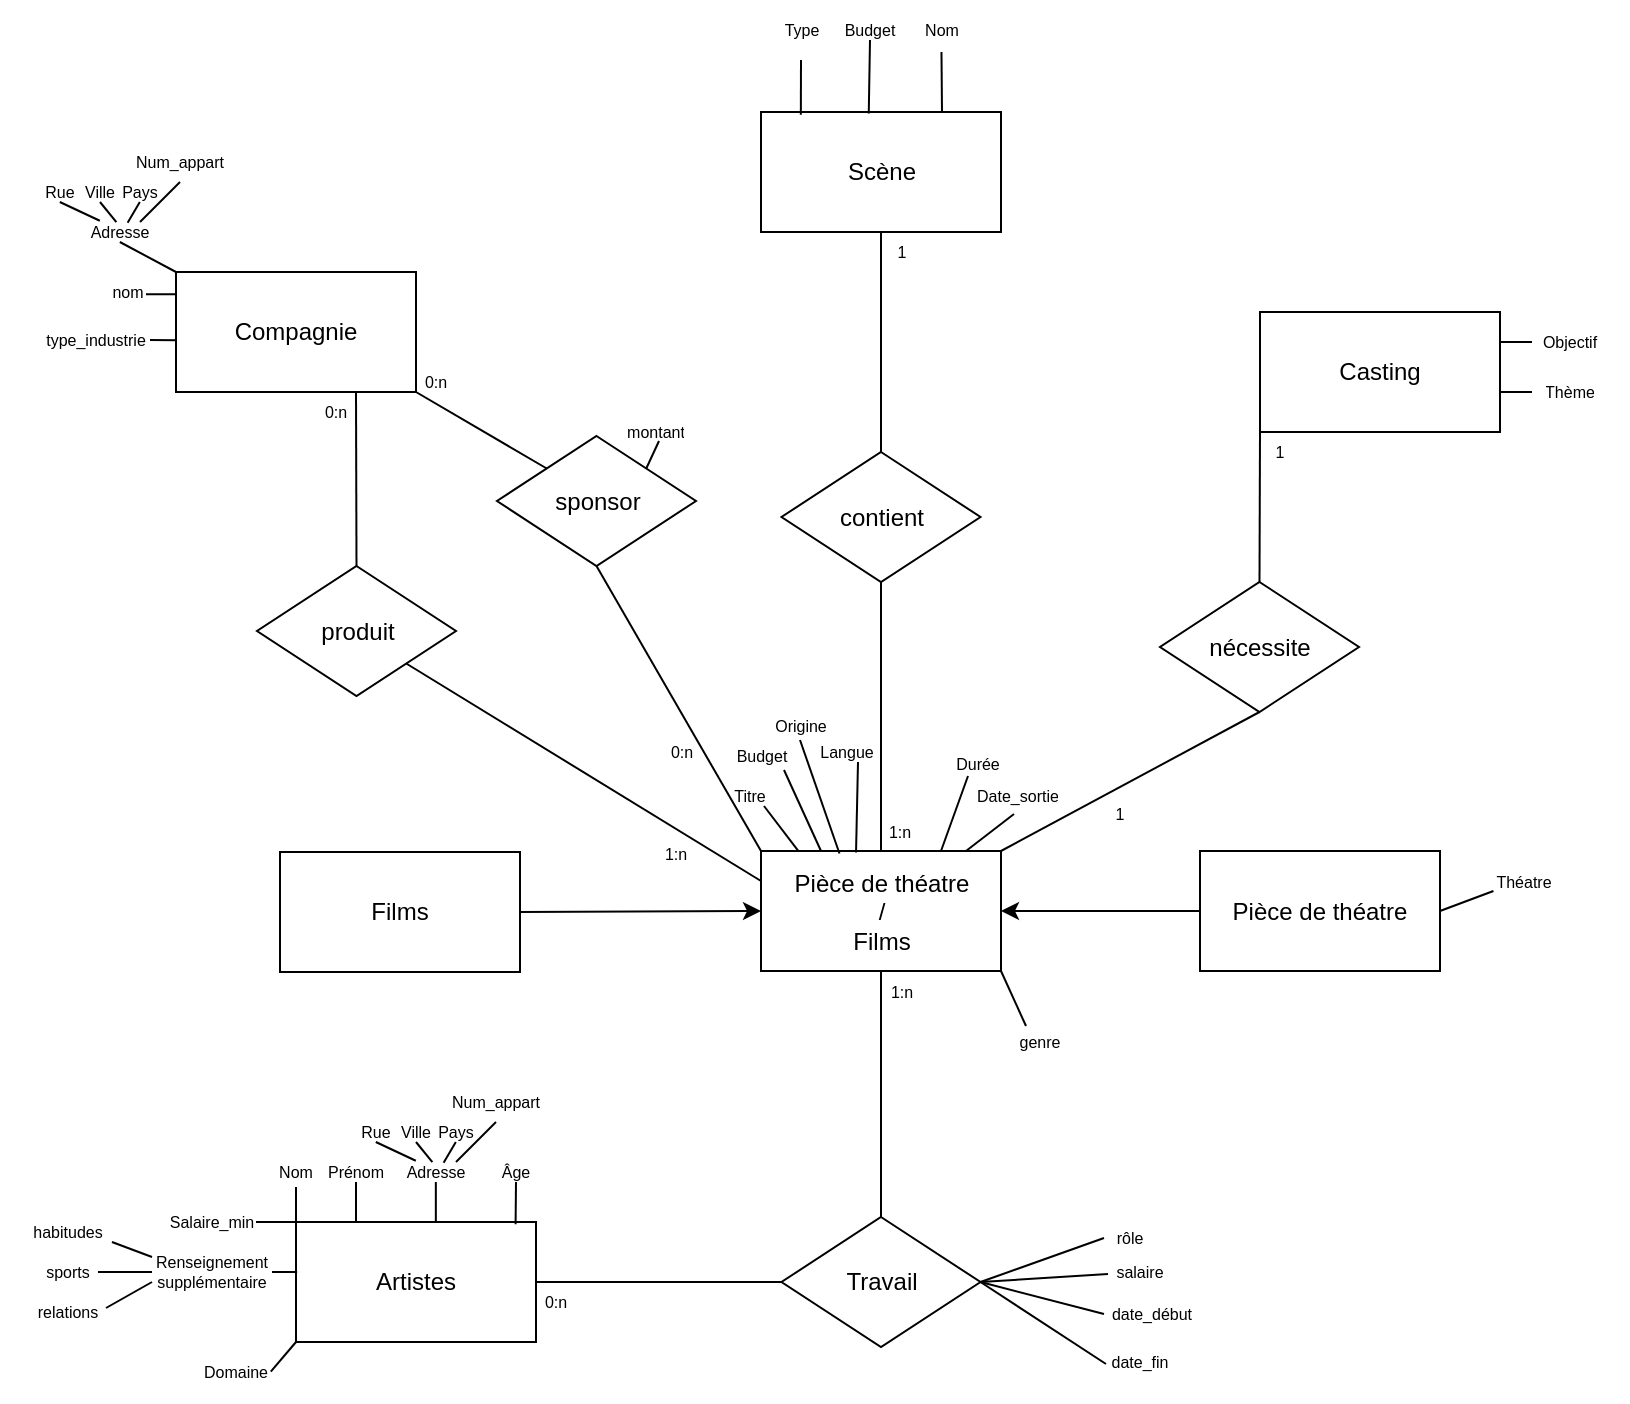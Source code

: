 <mxfile version="24.0.4" type="device">
  <diagram id="R2lEEEUBdFMjLlhIrx00" name="Page-1">
    <mxGraphModel dx="1526" dy="535" grid="1" gridSize="10" guides="1" tooltips="1" connect="1" arrows="1" fold="1" page="1" pageScale="1" pageWidth="850" pageHeight="1100" math="0" shadow="0" extFonts="Permanent Marker^https://fonts.googleapis.com/css?family=Permanent+Marker">
      <root>
        <mxCell id="0" />
        <mxCell id="1" parent="0" />
        <mxCell id="wOHzCfQpH4CLgoGP7HWh-2" value="Films" style="rounded=0;whiteSpace=wrap;html=1;" parent="1" vertex="1">
          <mxGeometry x="-320" y="470" width="120" height="60" as="geometry" />
        </mxCell>
        <mxCell id="wOHzCfQpH4CLgoGP7HWh-3" value="Scène" style="rounded=0;whiteSpace=wrap;html=1;" parent="1" vertex="1">
          <mxGeometry x="-79.5" y="100" width="120" height="60" as="geometry" />
        </mxCell>
        <mxCell id="wOHzCfQpH4CLgoGP7HWh-4" value="Compagnie" style="rounded=0;whiteSpace=wrap;html=1;" parent="1" vertex="1">
          <mxGeometry x="-372" y="180" width="120" height="60" as="geometry" />
        </mxCell>
        <mxCell id="wOHzCfQpH4CLgoGP7HWh-6" value="Pièce de théatre" style="rounded=0;whiteSpace=wrap;html=1;" parent="1" vertex="1">
          <mxGeometry x="140" y="469.5" width="120" height="60" as="geometry" />
        </mxCell>
        <mxCell id="wOHzCfQpH4CLgoGP7HWh-10" value="Artistes" style="rounded=0;whiteSpace=wrap;html=1;" parent="1" vertex="1">
          <mxGeometry x="-312" y="655" width="120" height="60" as="geometry" />
        </mxCell>
        <mxCell id="wOHzCfQpH4CLgoGP7HWh-13" value="Nom" style="text;html=1;align=center;verticalAlign=middle;whiteSpace=wrap;rounded=0;fontSize=8;" parent="1" vertex="1">
          <mxGeometry x="-342" y="615" width="60" height="30" as="geometry" />
        </mxCell>
        <mxCell id="wOHzCfQpH4CLgoGP7HWh-14" value="Prénom" style="text;html=1;align=center;verticalAlign=middle;whiteSpace=wrap;rounded=0;fontSize=8;" parent="1" vertex="1">
          <mxGeometry x="-312" y="615" width="60" height="30" as="geometry" />
        </mxCell>
        <mxCell id="wOHzCfQpH4CLgoGP7HWh-15" value="Adresse" style="text;html=1;align=center;verticalAlign=middle;whiteSpace=wrap;rounded=0;fontSize=8;" parent="1" vertex="1">
          <mxGeometry x="-272" y="615" width="60" height="30" as="geometry" />
        </mxCell>
        <mxCell id="wOHzCfQpH4CLgoGP7HWh-16" value="Rue" style="text;html=1;align=center;verticalAlign=middle;whiteSpace=wrap;rounded=0;fontSize=8;" parent="1" vertex="1">
          <mxGeometry x="-302" y="595" width="60" height="30" as="geometry" />
        </mxCell>
        <mxCell id="wOHzCfQpH4CLgoGP7HWh-18" value="Ville" style="text;html=1;align=center;verticalAlign=middle;whiteSpace=wrap;rounded=0;fontSize=8;" parent="1" vertex="1">
          <mxGeometry x="-282" y="595" width="60" height="30" as="geometry" />
        </mxCell>
        <mxCell id="wOHzCfQpH4CLgoGP7HWh-19" value="Pays" style="text;html=1;align=center;verticalAlign=middle;whiteSpace=wrap;rounded=0;fontSize=8;" parent="1" vertex="1">
          <mxGeometry x="-262" y="595" width="60" height="30" as="geometry" />
        </mxCell>
        <mxCell id="wOHzCfQpH4CLgoGP7HWh-20" value="" style="endArrow=none;html=1;rounded=0;entryX=0;entryY=0.75;entryDx=0;entryDy=0;exitX=0;exitY=0;exitDx=0;exitDy=0;" parent="1" source="wOHzCfQpH4CLgoGP7HWh-10" target="wOHzCfQpH4CLgoGP7HWh-14" edge="1">
          <mxGeometry width="50" height="50" relative="1" as="geometry">
            <mxPoint x="-232" y="725" as="sourcePoint" />
            <mxPoint x="-182" y="675" as="targetPoint" />
          </mxGeometry>
        </mxCell>
        <mxCell id="wOHzCfQpH4CLgoGP7HWh-21" value="" style="endArrow=none;html=1;rounded=0;exitX=0.25;exitY=0;exitDx=0;exitDy=0;entryX=0.5;entryY=0.667;entryDx=0;entryDy=0;entryPerimeter=0;" parent="1" source="wOHzCfQpH4CLgoGP7HWh-10" target="wOHzCfQpH4CLgoGP7HWh-14" edge="1">
          <mxGeometry width="50" height="50" relative="1" as="geometry">
            <mxPoint x="-232" y="725" as="sourcePoint" />
            <mxPoint x="-182" y="675" as="targetPoint" />
          </mxGeometry>
        </mxCell>
        <mxCell id="wOHzCfQpH4CLgoGP7HWh-22" value="" style="endArrow=none;html=1;rounded=0;exitX=0.25;exitY=0;exitDx=0;exitDy=0;entryX=0.5;entryY=0.667;entryDx=0;entryDy=0;entryPerimeter=0;" parent="1" edge="1">
          <mxGeometry width="50" height="50" relative="1" as="geometry">
            <mxPoint x="-242.08" y="655" as="sourcePoint" />
            <mxPoint x="-242.08" y="635" as="targetPoint" />
          </mxGeometry>
        </mxCell>
        <mxCell id="wOHzCfQpH4CLgoGP7HWh-23" value="" style="endArrow=none;html=1;rounded=0;exitX=0.165;exitY=0.979;exitDx=0;exitDy=0;entryX=0.5;entryY=0.667;entryDx=0;entryDy=0;entryPerimeter=0;exitPerimeter=0;" parent="1" source="wOHzCfQpH4CLgoGP7HWh-19" edge="1">
          <mxGeometry width="50" height="50" relative="1" as="geometry">
            <mxPoint x="-262.02" y="624.99" as="sourcePoint" />
            <mxPoint x="-272.09" y="615" as="targetPoint" />
          </mxGeometry>
        </mxCell>
        <mxCell id="wOHzCfQpH4CLgoGP7HWh-24" value="" style="endArrow=none;html=1;rounded=0;exitX=0.303;exitY=1.004;exitDx=0;exitDy=0;exitPerimeter=0;" parent="1" edge="1" source="wOHzCfQpH4CLgoGP7HWh-19">
          <mxGeometry width="50" height="50" relative="1" as="geometry">
            <mxPoint x="-252" y="625" as="sourcePoint" />
            <mxPoint x="-252" y="615" as="targetPoint" />
          </mxGeometry>
        </mxCell>
        <mxCell id="wOHzCfQpH4CLgoGP7HWh-25" value="" style="endArrow=none;html=1;rounded=0;exitX=0.397;exitY=1.011;exitDx=0;exitDy=0;entryX=0.5;entryY=0.667;entryDx=0;entryDy=0;entryPerimeter=0;exitPerimeter=0;" parent="1" source="wOHzCfQpH4CLgoGP7HWh-19" edge="1">
          <mxGeometry width="50" height="50" relative="1" as="geometry">
            <mxPoint x="-222" y="625" as="sourcePoint" />
            <mxPoint x="-232.09" y="615" as="targetPoint" />
          </mxGeometry>
        </mxCell>
        <mxCell id="wOHzCfQpH4CLgoGP7HWh-26" value="Salaire_min" style="text;html=1;align=center;verticalAlign=middle;whiteSpace=wrap;rounded=0;fontSize=8;" parent="1" vertex="1">
          <mxGeometry x="-384" y="640" width="60" height="30" as="geometry" />
        </mxCell>
        <mxCell id="wOHzCfQpH4CLgoGP7HWh-27" value="" style="endArrow=none;html=1;rounded=0;entryX=0;entryY=0;entryDx=0;entryDy=0;exitX=0;exitY=0.167;exitDx=0;exitDy=0;exitPerimeter=0;" parent="1" source="wOHzCfQpH4CLgoGP7HWh-10" target="wOHzCfQpH4CLgoGP7HWh-10" edge="1">
          <mxGeometry width="50" height="50" relative="1" as="geometry">
            <mxPoint x="-342" y="705" as="sourcePoint" />
            <mxPoint x="-292" y="655" as="targetPoint" />
          </mxGeometry>
        </mxCell>
        <mxCell id="wOHzCfQpH4CLgoGP7HWh-29" value="" style="endArrow=none;html=1;rounded=0;entryX=0;entryY=0;entryDx=0;entryDy=0;" parent="1" target="wOHzCfQpH4CLgoGP7HWh-10" edge="1">
          <mxGeometry width="50" height="50" relative="1" as="geometry">
            <mxPoint x="-332" y="655" as="sourcePoint" />
            <mxPoint x="-292" y="655" as="targetPoint" />
          </mxGeometry>
        </mxCell>
        <mxCell id="wOHzCfQpH4CLgoGP7HWh-30" value="Renseignement supplémentaire" style="text;html=1;align=center;verticalAlign=middle;whiteSpace=wrap;rounded=0;fontSize=8;" parent="1" vertex="1">
          <mxGeometry x="-384" y="665" width="60" height="30" as="geometry" />
        </mxCell>
        <mxCell id="wOHzCfQpH4CLgoGP7HWh-31" value="" style="endArrow=none;html=1;rounded=0;entryX=0.005;entryY=0.417;entryDx=0;entryDy=0;entryPerimeter=0;exitX=1;exitY=0.5;exitDx=0;exitDy=0;" parent="1" source="wOHzCfQpH4CLgoGP7HWh-30" target="wOHzCfQpH4CLgoGP7HWh-10" edge="1">
          <mxGeometry width="50" height="50" relative="1" as="geometry">
            <mxPoint x="-342" y="705" as="sourcePoint" />
            <mxPoint x="-292" y="655" as="targetPoint" />
          </mxGeometry>
        </mxCell>
        <mxCell id="wOHzCfQpH4CLgoGP7HWh-33" value="" style="endArrow=none;html=1;rounded=0;entryX=0.915;entryY=0.018;entryDx=0;entryDy=0;entryPerimeter=0;" parent="1" target="wOHzCfQpH4CLgoGP7HWh-10" edge="1">
          <mxGeometry width="50" height="50" relative="1" as="geometry">
            <mxPoint x="-202" y="635" as="sourcePoint" />
            <mxPoint x="-292" y="585" as="targetPoint" />
          </mxGeometry>
        </mxCell>
        <mxCell id="wOHzCfQpH4CLgoGP7HWh-35" value="Âge" style="text;html=1;align=center;verticalAlign=middle;whiteSpace=wrap;rounded=0;fontSize=8;" parent="1" vertex="1">
          <mxGeometry x="-232" y="615" width="60" height="30" as="geometry" />
        </mxCell>
        <mxCell id="6xAQgyJOtl-inS0yBKs7-2" value="Num_appart" style="text;html=1;align=center;verticalAlign=middle;whiteSpace=wrap;rounded=0;fontSize=8;" vertex="1" parent="1">
          <mxGeometry x="-242" y="580" width="60" height="30" as="geometry" />
        </mxCell>
        <mxCell id="6xAQgyJOtl-inS0yBKs7-3" value="" style="endArrow=none;html=1;rounded=0;entryX=0.5;entryY=0.833;entryDx=0;entryDy=0;entryPerimeter=0;exitX=0.5;exitY=1;exitDx=0;exitDy=0;" edge="1" parent="1" source="wOHzCfQpH4CLgoGP7HWh-19" target="6xAQgyJOtl-inS0yBKs7-2">
          <mxGeometry width="50" height="50" relative="1" as="geometry">
            <mxPoint x="-254" y="615" as="sourcePoint" />
            <mxPoint x="-204" y="565" as="targetPoint" />
          </mxGeometry>
        </mxCell>
        <mxCell id="6xAQgyJOtl-inS0yBKs7-4" value="&lt;span data-slate-fragment=&quot;JTVCJTdCJTIydHlwZSUyMiUzQSUyMnBhcmFncmFwaCUyMiUyQyUyMmNoaWxkcmVuJTIyJTNBJTVCJTdCJTIydGV4dCUyMiUzQSUyMmhhYml0dWRlcyUyMiUyQyUyMmZvbnRTaXplJTIyJTNBJTIydGV4dC14bCUyMiU3RCU1RCUyQyUyMmFsaWduJTIyJTNBJTIyanVzdGlmeSUyMiU3RCU1RA==&quot; style=&quot;white-space: pre;&quot;&gt;habitudes&lt;/span&gt;" style="text;html=1;align=center;verticalAlign=middle;whiteSpace=wrap;rounded=0;fontSize=8;" vertex="1" parent="1">
          <mxGeometry x="-456" y="645" width="60" height="30" as="geometry" />
        </mxCell>
        <mxCell id="6xAQgyJOtl-inS0yBKs7-5" value="&lt;span data-slate-fragment=&quot;JTVCJTdCJTIydHlwZSUyMiUzQSUyMnBhcmFncmFwaCUyMiUyQyUyMmNoaWxkcmVuJTIyJTNBJTVCJTdCJTIydGV4dCUyMiUzQSUyMnNwb3J0cyUyMiUyQyUyMmZvbnRTaXplJTIyJTNBJTIydGV4dC14bCUyMiU3RCU1RCUyQyUyMmFsaWduJTIyJTNBJTIyanVzdGlmeSUyMiU3RCU1RA==&quot; style=&quot;white-space: pre;&quot;&gt;sports&lt;/span&gt;" style="text;html=1;align=center;verticalAlign=middle;whiteSpace=wrap;rounded=0;fontSize=8;" vertex="1" parent="1">
          <mxGeometry x="-456" y="665" width="60" height="30" as="geometry" />
        </mxCell>
        <mxCell id="6xAQgyJOtl-inS0yBKs7-6" value="&lt;span data-slate-fragment=&quot;JTVCJTdCJTIydHlwZSUyMiUzQSUyMnBhcmFncmFwaCUyMiUyQyUyMmNoaWxkcmVuJTIyJTNBJTVCJTdCJTIydGV4dCUyMiUzQSUyMnJlbGF0aW9ucyUyMiUyQyUyMmZvbnRTaXplJTIyJTNBJTIydGV4dC14bCUyMiU3RCU1RCUyQyUyMmFsaWduJTIyJTNBJTIyanVzdGlmeSUyMiU3RCU1RA==&quot; style=&quot;white-space: pre;&quot;&gt;relations&lt;/span&gt;" style="text;html=1;align=center;verticalAlign=middle;whiteSpace=wrap;rounded=0;fontSize=8;" vertex="1" parent="1">
          <mxGeometry x="-456" y="685" width="60" height="30" as="geometry" />
        </mxCell>
        <mxCell id="6xAQgyJOtl-inS0yBKs7-7" value="" style="endArrow=none;html=1;rounded=0;exitX=0;exitY=0.25;exitDx=0;exitDy=0;entryX=0.833;entryY=0.667;entryDx=0;entryDy=0;entryPerimeter=0;" edge="1" parent="1" source="wOHzCfQpH4CLgoGP7HWh-30">
          <mxGeometry width="50" height="50" relative="1" as="geometry">
            <mxPoint x="-384" y="665" as="sourcePoint" />
            <mxPoint x="-404.02" y="665.01" as="targetPoint" />
          </mxGeometry>
        </mxCell>
        <mxCell id="6xAQgyJOtl-inS0yBKs7-8" value="" style="endArrow=none;html=1;rounded=0;exitX=0;exitY=0.5;exitDx=0;exitDy=0;" edge="1" parent="1" source="wOHzCfQpH4CLgoGP7HWh-30">
          <mxGeometry width="50" height="50" relative="1" as="geometry">
            <mxPoint x="-384" y="682.99" as="sourcePoint" />
            <mxPoint x="-411" y="680" as="targetPoint" />
          </mxGeometry>
        </mxCell>
        <mxCell id="6xAQgyJOtl-inS0yBKs7-9" value="" style="endArrow=none;html=1;rounded=0;exitX=0;exitY=0.5;exitDx=0;exitDy=0;" edge="1" parent="1">
          <mxGeometry width="50" height="50" relative="1" as="geometry">
            <mxPoint x="-384" y="685" as="sourcePoint" />
            <mxPoint x="-407" y="698" as="targetPoint" />
          </mxGeometry>
        </mxCell>
        <mxCell id="6xAQgyJOtl-inS0yBKs7-34" value="" style="endArrow=none;html=1;rounded=0;exitX=0.166;exitY=0.022;exitDx=0;exitDy=0;entryX=0.5;entryY=1;entryDx=0;entryDy=0;exitPerimeter=0;" edge="1" parent="1" source="wOHzCfQpH4CLgoGP7HWh-3" target="6xAQgyJOtl-inS0yBKs7-36">
          <mxGeometry width="50" height="50" relative="1" as="geometry">
            <mxPoint x="-59" y="100" as="sourcePoint" />
            <mxPoint x="-19" y="60" as="targetPoint" />
          </mxGeometry>
        </mxCell>
        <mxCell id="6xAQgyJOtl-inS0yBKs7-36" value="Type" style="text;html=1;align=center;verticalAlign=middle;whiteSpace=wrap;rounded=0;fontSize=8;" vertex="1" parent="1">
          <mxGeometry x="-89.5" y="44" width="60" height="30" as="geometry" />
        </mxCell>
        <mxCell id="6xAQgyJOtl-inS0yBKs7-37" value="Budget" style="text;html=1;align=center;verticalAlign=middle;whiteSpace=wrap;rounded=0;fontSize=8;" vertex="1" parent="1">
          <mxGeometry x="-55" y="44" width="60" height="30" as="geometry" />
        </mxCell>
        <mxCell id="6xAQgyJOtl-inS0yBKs7-38" value="" style="endArrow=none;html=1;rounded=0;" edge="1" parent="1">
          <mxGeometry width="50" height="50" relative="1" as="geometry">
            <mxPoint x="11" y="100" as="sourcePoint" />
            <mxPoint x="10.74" y="70" as="targetPoint" />
          </mxGeometry>
        </mxCell>
        <mxCell id="6xAQgyJOtl-inS0yBKs7-39" value="" style="endArrow=none;html=1;rounded=0;exitX=0.449;exitY=0.013;exitDx=0;exitDy=0;exitPerimeter=0;" edge="1" parent="1" source="wOHzCfQpH4CLgoGP7HWh-3">
          <mxGeometry width="50" height="50" relative="1" as="geometry">
            <mxPoint x="-25" y="104" as="sourcePoint" />
            <mxPoint x="-25" y="64" as="targetPoint" />
          </mxGeometry>
        </mxCell>
        <mxCell id="6xAQgyJOtl-inS0yBKs7-41" value="Nom" style="text;html=1;align=center;verticalAlign=middle;whiteSpace=wrap;rounded=0;fontSize=8;" vertex="1" parent="1">
          <mxGeometry x="-19" y="44" width="60" height="30" as="geometry" />
        </mxCell>
        <mxCell id="6xAQgyJOtl-inS0yBKs7-60" value="Théatre" style="text;strokeColor=none;fillColor=none;align=center;verticalAlign=middle;spacingLeft=4;spacingRight=4;overflow=hidden;points=[[0,0.5],[1,0.5]];portConstraint=eastwest;rotatable=0;whiteSpace=wrap;html=1;fontSize=8;" vertex="1" parent="1">
          <mxGeometry x="256.75" y="469.5" width="90" height="30" as="geometry" />
        </mxCell>
        <mxCell id="6xAQgyJOtl-inS0yBKs7-68" value="" style="endArrow=none;html=1;rounded=0;exitX=1;exitY=0.5;exitDx=0;exitDy=0;entryX=0.333;entryY=0.667;entryDx=0;entryDy=0;entryPerimeter=0;" edge="1" parent="1" source="wOHzCfQpH4CLgoGP7HWh-6" target="6xAQgyJOtl-inS0yBKs7-60">
          <mxGeometry width="50" height="50" relative="1" as="geometry">
            <mxPoint x="256.25" y="574.33" as="sourcePoint" />
            <mxPoint x="266.25" y="554.67" as="targetPoint" />
          </mxGeometry>
        </mxCell>
        <mxCell id="6xAQgyJOtl-inS0yBKs7-69" value="Casting" style="rounded=0;whiteSpace=wrap;html=1;" vertex="1" parent="1">
          <mxGeometry x="170" y="200" width="120" height="60" as="geometry" />
        </mxCell>
        <mxCell id="6xAQgyJOtl-inS0yBKs7-70" value="Objectif" style="text;strokeColor=none;fillColor=none;align=center;verticalAlign=middle;spacingLeft=4;spacingRight=4;overflow=hidden;points=[[0,0.5],[1,0.5]];portConstraint=eastwest;rotatable=0;whiteSpace=wrap;html=1;fontSize=8;" vertex="1" parent="1">
          <mxGeometry x="296" y="200" width="58" height="30" as="geometry" />
        </mxCell>
        <mxCell id="6xAQgyJOtl-inS0yBKs7-71" value="Thème" style="text;strokeColor=none;fillColor=none;align=center;verticalAlign=middle;spacingLeft=4;spacingRight=4;overflow=hidden;points=[[0,0.5],[1,0.5]];portConstraint=eastwest;rotatable=0;whiteSpace=wrap;html=1;fontSize=8;" vertex="1" parent="1">
          <mxGeometry x="296" y="225" width="58" height="30" as="geometry" />
        </mxCell>
        <mxCell id="6xAQgyJOtl-inS0yBKs7-72" value="" style="endArrow=none;html=1;rounded=0;exitX=1;exitY=0.25;exitDx=0;exitDy=0;" edge="1" parent="1" source="6xAQgyJOtl-inS0yBKs7-69">
          <mxGeometry width="50" height="50" relative="1" as="geometry">
            <mxPoint x="276" y="310" as="sourcePoint" />
            <mxPoint x="306" y="215" as="targetPoint" />
          </mxGeometry>
        </mxCell>
        <mxCell id="6xAQgyJOtl-inS0yBKs7-74" value="" style="endArrow=none;html=1;rounded=0;exitX=1;exitY=0.25;exitDx=0;exitDy=0;" edge="1" parent="1">
          <mxGeometry width="50" height="50" relative="1" as="geometry">
            <mxPoint x="290" y="240" as="sourcePoint" />
            <mxPoint x="306" y="240" as="targetPoint" />
          </mxGeometry>
        </mxCell>
        <mxCell id="6xAQgyJOtl-inS0yBKs7-75" value="nom" style="text;strokeColor=none;fillColor=none;align=center;verticalAlign=middle;spacingLeft=4;spacingRight=4;overflow=hidden;points=[[0,0.5],[1,0.5]];portConstraint=eastwest;rotatable=0;whiteSpace=wrap;html=1;fontSize=8;" vertex="1" parent="1">
          <mxGeometry x="-425" y="175" width="58" height="30" as="geometry" />
        </mxCell>
        <mxCell id="6xAQgyJOtl-inS0yBKs7-76" value="type_industrie" style="text;strokeColor=none;fillColor=none;align=center;verticalAlign=middle;spacingLeft=4;spacingRight=4;overflow=hidden;points=[[0,0.5],[1,0.5]];portConstraint=eastwest;rotatable=0;whiteSpace=wrap;html=1;fontSize=8;" vertex="1" parent="1">
          <mxGeometry x="-442" y="199" width="60" height="30" as="geometry" />
        </mxCell>
        <mxCell id="6xAQgyJOtl-inS0yBKs7-79" value="Ville" style="text;html=1;align=center;verticalAlign=middle;whiteSpace=wrap;rounded=0;fontSize=8;" vertex="1" parent="1">
          <mxGeometry x="-440" y="125" width="60" height="30" as="geometry" />
        </mxCell>
        <mxCell id="6xAQgyJOtl-inS0yBKs7-80" value="Num_appart" style="text;html=1;align=center;verticalAlign=middle;whiteSpace=wrap;rounded=0;fontSize=8;" vertex="1" parent="1">
          <mxGeometry x="-400" y="110" width="60" height="30" as="geometry" />
        </mxCell>
        <mxCell id="6xAQgyJOtl-inS0yBKs7-81" value="Rue" style="text;html=1;align=center;verticalAlign=middle;whiteSpace=wrap;rounded=0;fontSize=8;" vertex="1" parent="1">
          <mxGeometry x="-460" y="125" width="60" height="30" as="geometry" />
        </mxCell>
        <mxCell id="6xAQgyJOtl-inS0yBKs7-82" value="Pays" style="text;html=1;align=center;verticalAlign=middle;whiteSpace=wrap;rounded=0;fontSize=8;" vertex="1" parent="1">
          <mxGeometry x="-420" y="125" width="60" height="30" as="geometry" />
        </mxCell>
        <mxCell id="6xAQgyJOtl-inS0yBKs7-83" value="" style="endArrow=none;html=1;rounded=0;entryX=0.5;entryY=0.833;entryDx=0;entryDy=0;entryPerimeter=0;exitX=0.5;exitY=1;exitDx=0;exitDy=0;" edge="1" source="6xAQgyJOtl-inS0yBKs7-82" target="6xAQgyJOtl-inS0yBKs7-80" parent="1">
          <mxGeometry width="50" height="50" relative="1" as="geometry">
            <mxPoint x="-412" y="145" as="sourcePoint" />
            <mxPoint x="-362" y="95" as="targetPoint" />
          </mxGeometry>
        </mxCell>
        <mxCell id="6xAQgyJOtl-inS0yBKs7-84" value="" style="endArrow=none;html=1;rounded=0;exitX=0.397;exitY=1.011;exitDx=0;exitDy=0;entryX=0.5;entryY=0.667;entryDx=0;entryDy=0;entryPerimeter=0;exitPerimeter=0;" edge="1" source="6xAQgyJOtl-inS0yBKs7-82" parent="1">
          <mxGeometry width="50" height="50" relative="1" as="geometry">
            <mxPoint x="-380" y="155" as="sourcePoint" />
            <mxPoint x="-390.09" y="145" as="targetPoint" />
          </mxGeometry>
        </mxCell>
        <mxCell id="6xAQgyJOtl-inS0yBKs7-85" value="" style="endArrow=none;html=1;rounded=0;exitX=0.303;exitY=1.004;exitDx=0;exitDy=0;exitPerimeter=0;" edge="1" source="6xAQgyJOtl-inS0yBKs7-82" parent="1">
          <mxGeometry width="50" height="50" relative="1" as="geometry">
            <mxPoint x="-410" y="155" as="sourcePoint" />
            <mxPoint x="-410" y="145" as="targetPoint" />
          </mxGeometry>
        </mxCell>
        <mxCell id="6xAQgyJOtl-inS0yBKs7-86" value="" style="endArrow=none;html=1;rounded=0;exitX=0.165;exitY=0.979;exitDx=0;exitDy=0;entryX=0.5;entryY=0.667;entryDx=0;entryDy=0;entryPerimeter=0;exitPerimeter=0;" edge="1" source="6xAQgyJOtl-inS0yBKs7-82" parent="1">
          <mxGeometry width="50" height="50" relative="1" as="geometry">
            <mxPoint x="-420.02" y="154.99" as="sourcePoint" />
            <mxPoint x="-430.09" y="145" as="targetPoint" />
          </mxGeometry>
        </mxCell>
        <mxCell id="6xAQgyJOtl-inS0yBKs7-87" value="" style="endArrow=none;html=1;rounded=0;exitX=0;exitY=0;exitDx=0;exitDy=0;entryX=0.5;entryY=0.667;entryDx=0;entryDy=0;entryPerimeter=0;" edge="1" parent="1" source="wOHzCfQpH4CLgoGP7HWh-4">
          <mxGeometry width="50" height="50" relative="1" as="geometry">
            <mxPoint x="-400.08" y="185" as="sourcePoint" />
            <mxPoint x="-400.08" y="165" as="targetPoint" />
          </mxGeometry>
        </mxCell>
        <mxCell id="6xAQgyJOtl-inS0yBKs7-88" value="Adresse" style="text;html=1;align=center;verticalAlign=middle;whiteSpace=wrap;rounded=0;fontSize=8;" vertex="1" parent="1">
          <mxGeometry x="-430" y="145" width="60" height="30" as="geometry" />
        </mxCell>
        <mxCell id="6xAQgyJOtl-inS0yBKs7-89" value="" style="endArrow=none;html=1;rounded=0;entryX=0.004;entryY=0.186;entryDx=0;entryDy=0;entryPerimeter=0;exitX=0.655;exitY=0.539;exitDx=0;exitDy=0;exitPerimeter=0;" edge="1" parent="1" source="6xAQgyJOtl-inS0yBKs7-75" target="wOHzCfQpH4CLgoGP7HWh-4">
          <mxGeometry width="50" height="50" relative="1" as="geometry">
            <mxPoint x="-404" y="225" as="sourcePoint" />
            <mxPoint x="-354" y="175" as="targetPoint" />
          </mxGeometry>
        </mxCell>
        <mxCell id="6xAQgyJOtl-inS0yBKs7-90" value="" style="endArrow=none;html=1;rounded=0;entryX=0.004;entryY=0.569;entryDx=0;entryDy=0;entryPerimeter=0;" edge="1" parent="1" target="wOHzCfQpH4CLgoGP7HWh-4">
          <mxGeometry width="50" height="50" relative="1" as="geometry">
            <mxPoint x="-385" y="214" as="sourcePoint" />
            <mxPoint x="-374" y="214" as="targetPoint" />
          </mxGeometry>
        </mxCell>
        <mxCell id="6xAQgyJOtl-inS0yBKs7-98" value="montant" style="text;strokeColor=none;fillColor=none;align=center;verticalAlign=middle;spacingLeft=4;spacingRight=4;overflow=hidden;points=[[0,0.5],[1,0.5]];portConstraint=eastwest;rotatable=0;whiteSpace=wrap;html=1;fontSize=8;" vertex="1" parent="1">
          <mxGeometry x="-162" y="244.5" width="60" height="30" as="geometry" />
        </mxCell>
        <mxCell id="6xAQgyJOtl-inS0yBKs7-116" value="Pièce de théatre&lt;div&gt;/&lt;/div&gt;&lt;div&gt;Films&lt;/div&gt;" style="rounded=0;whiteSpace=wrap;html=1;" vertex="1" parent="1">
          <mxGeometry x="-79.5" y="469.5" width="120" height="60" as="geometry" />
        </mxCell>
        <mxCell id="6xAQgyJOtl-inS0yBKs7-117" value="Titre" style="text;strokeColor=none;fillColor=none;align=center;verticalAlign=middle;spacingLeft=4;spacingRight=4;overflow=hidden;points=[[0,0.5],[1,0.5]];portConstraint=eastwest;rotatable=0;whiteSpace=wrap;html=1;fontSize=8;" vertex="1" parent="1">
          <mxGeometry x="-99" y="427" width="27.5" height="30" as="geometry" />
        </mxCell>
        <mxCell id="6xAQgyJOtl-inS0yBKs7-118" value="Budget" style="text;strokeColor=none;fillColor=none;align=center;verticalAlign=middle;spacingLeft=4;spacingRight=4;overflow=hidden;points=[[0,0.5],[1,0.5]];portConstraint=eastwest;rotatable=0;whiteSpace=wrap;html=1;fontSize=8;" vertex="1" parent="1">
          <mxGeometry x="-102" y="407" width="45.5" height="30" as="geometry" />
        </mxCell>
        <mxCell id="6xAQgyJOtl-inS0yBKs7-119" value="Origine" style="text;strokeColor=none;fillColor=none;align=center;verticalAlign=middle;spacingLeft=4;spacingRight=4;overflow=hidden;points=[[0,0.5],[1,0.5]];portConstraint=eastwest;rotatable=0;whiteSpace=wrap;html=1;fontSize=8;" vertex="1" parent="1">
          <mxGeometry x="-80" y="392" width="40.5" height="30" as="geometry" />
        </mxCell>
        <mxCell id="6xAQgyJOtl-inS0yBKs7-120" value="Langue" style="text;strokeColor=none;fillColor=none;align=center;verticalAlign=middle;spacingLeft=4;spacingRight=4;overflow=hidden;points=[[0,0.5],[1,0.5]];portConstraint=eastwest;rotatable=0;whiteSpace=wrap;html=1;fontSize=8;" vertex="1" parent="1">
          <mxGeometry x="-59" y="405" width="44.5" height="30" as="geometry" />
        </mxCell>
        <mxCell id="6xAQgyJOtl-inS0yBKs7-121" value="Durée" style="text;strokeColor=none;fillColor=none;align=center;verticalAlign=middle;spacingLeft=4;spacingRight=4;overflow=hidden;points=[[0,0.5],[1,0.5]];portConstraint=eastwest;rotatable=0;whiteSpace=wrap;html=1;fontSize=8;" vertex="1" parent="1">
          <mxGeometry x="10" y="411" width="37.5" height="30" as="geometry" />
        </mxCell>
        <mxCell id="6xAQgyJOtl-inS0yBKs7-127" value="Date_sortie" style="text;strokeColor=none;fillColor=none;align=center;verticalAlign=middle;spacingLeft=4;spacingRight=4;overflow=hidden;points=[[0,0.5],[1,0.5]];portConstraint=eastwest;rotatable=0;whiteSpace=wrap;html=1;fontSize=8;" vertex="1" parent="1">
          <mxGeometry x="20" y="427" width="58" height="30" as="geometry" />
        </mxCell>
        <mxCell id="6xAQgyJOtl-inS0yBKs7-129" value="" style="endArrow=none;html=1;rounded=0;exitX=0.75;exitY=0;exitDx=0;exitDy=0;" edge="1" parent="1" source="6xAQgyJOtl-inS0yBKs7-116">
          <mxGeometry width="50" height="50" relative="1" as="geometry">
            <mxPoint y="469.5" as="sourcePoint" />
            <mxPoint x="24" y="432" as="targetPoint" />
          </mxGeometry>
        </mxCell>
        <mxCell id="6xAQgyJOtl-inS0yBKs7-130" value="" style="endArrow=none;html=1;rounded=0;exitX=0.5;exitY=0;exitDx=0;exitDy=0;" edge="1" parent="1">
          <mxGeometry width="50" height="50" relative="1" as="geometry">
            <mxPoint x="23" y="469.5" as="sourcePoint" />
            <mxPoint x="47" y="451" as="targetPoint" />
          </mxGeometry>
        </mxCell>
        <mxCell id="6xAQgyJOtl-inS0yBKs7-131" value="" style="endArrow=none;html=1;rounded=0;exitX=0.396;exitY=0.012;exitDx=0;exitDy=0;exitPerimeter=0;" edge="1" parent="1" source="6xAQgyJOtl-inS0yBKs7-116">
          <mxGeometry width="50" height="50" relative="1" as="geometry">
            <mxPoint x="-64.5" y="469.5" as="sourcePoint" />
            <mxPoint x="-31" y="425" as="targetPoint" />
          </mxGeometry>
        </mxCell>
        <mxCell id="6xAQgyJOtl-inS0yBKs7-132" value="" style="endArrow=none;html=1;rounded=0;exitX=0.25;exitY=0;exitDx=0;exitDy=0;" edge="1" parent="1" source="6xAQgyJOtl-inS0yBKs7-116">
          <mxGeometry width="50" height="50" relative="1" as="geometry">
            <mxPoint x="-100.5" y="469.5" as="sourcePoint" />
            <mxPoint x="-68" y="429" as="targetPoint" />
          </mxGeometry>
        </mxCell>
        <mxCell id="6xAQgyJOtl-inS0yBKs7-133" value="" style="endArrow=none;html=1;rounded=0;exitX=0.156;exitY=0.001;exitDx=0;exitDy=0;exitPerimeter=0;" edge="1" parent="1" source="6xAQgyJOtl-inS0yBKs7-116">
          <mxGeometry width="50" height="50" relative="1" as="geometry">
            <mxPoint x="-129" y="469.5" as="sourcePoint" />
            <mxPoint x="-78" y="447" as="targetPoint" />
          </mxGeometry>
        </mxCell>
        <mxCell id="6xAQgyJOtl-inS0yBKs7-134" value="Domaine" style="text;html=1;align=center;verticalAlign=middle;whiteSpace=wrap;rounded=0;fontSize=8;" vertex="1" parent="1">
          <mxGeometry x="-372" y="715" width="60" height="30" as="geometry" />
        </mxCell>
        <mxCell id="6xAQgyJOtl-inS0yBKs7-136" value="" style="endArrow=none;html=1;rounded=0;entryX=1;entryY=0;entryDx=0;entryDy=0;exitX=1;exitY=0.5;exitDx=0;exitDy=0;" edge="1" parent="1" target="6xAQgyJOtl-inS0yBKs7-134">
          <mxGeometry width="50" height="50" relative="1" as="geometry">
            <mxPoint x="-324.6" y="729.85" as="sourcePoint" />
            <mxPoint x="-311.6" y="729.85" as="targetPoint" />
          </mxGeometry>
        </mxCell>
        <mxCell id="6xAQgyJOtl-inS0yBKs7-139" value="" style="endArrow=classic;html=1;rounded=0;exitX=0;exitY=0.5;exitDx=0;exitDy=0;entryX=1;entryY=0.5;entryDx=0;entryDy=0;strokeColor=default;curved=0;" edge="1" parent="1" source="wOHzCfQpH4CLgoGP7HWh-6" target="6xAQgyJOtl-inS0yBKs7-116">
          <mxGeometry width="50" height="50" relative="1" as="geometry">
            <mxPoint x="30.5" y="581.57" as="sourcePoint" />
            <mxPoint x="131" y="581.57" as="targetPoint" />
          </mxGeometry>
        </mxCell>
        <mxCell id="6xAQgyJOtl-inS0yBKs7-140" value="" style="endArrow=classic;html=1;rounded=0;exitX=1;exitY=0.5;exitDx=0;exitDy=0;entryX=0;entryY=0.5;entryDx=0;entryDy=0;strokeColor=default;curved=0;" edge="1" parent="1" source="wOHzCfQpH4CLgoGP7HWh-2" target="6xAQgyJOtl-inS0yBKs7-116">
          <mxGeometry width="50" height="50" relative="1" as="geometry">
            <mxPoint x="-92" y="511.13" as="sourcePoint" />
            <mxPoint x="-170" y="511.13" as="targetPoint" />
          </mxGeometry>
        </mxCell>
        <mxCell id="6xAQgyJOtl-inS0yBKs7-141" value="contient" style="rhombus;whiteSpace=wrap;html=1;" vertex="1" parent="1">
          <mxGeometry x="-69.25" y="270" width="99.5" height="65" as="geometry" />
        </mxCell>
        <mxCell id="6xAQgyJOtl-inS0yBKs7-142" value="nécessite" style="rhombus;whiteSpace=wrap;html=1;" vertex="1" parent="1">
          <mxGeometry x="120" y="335" width="99.5" height="65" as="geometry" />
        </mxCell>
        <mxCell id="6xAQgyJOtl-inS0yBKs7-143" value="" style="endArrow=none;html=1;rounded=0;exitX=0.5;exitY=0;exitDx=0;exitDy=0;entryX=0.5;entryY=1;entryDx=0;entryDy=0;" edge="1" parent="1" source="6xAQgyJOtl-inS0yBKs7-116" target="6xAQgyJOtl-inS0yBKs7-141">
          <mxGeometry width="50" height="50" relative="1" as="geometry">
            <mxPoint x="-70" y="240" as="sourcePoint" />
            <mxPoint x="-110" y="330" as="targetPoint" />
          </mxGeometry>
        </mxCell>
        <mxCell id="6xAQgyJOtl-inS0yBKs7-144" value="" style="endArrow=none;html=1;rounded=0;exitX=0.5;exitY=0;exitDx=0;exitDy=0;entryX=0;entryY=1;entryDx=0;entryDy=0;" edge="1" parent="1" source="6xAQgyJOtl-inS0yBKs7-142" target="6xAQgyJOtl-inS0yBKs7-69">
          <mxGeometry width="50" height="50" relative="1" as="geometry">
            <mxPoint x="-24.25" y="284" as="sourcePoint" />
            <mxPoint x="80.5" y="195" as="targetPoint" />
          </mxGeometry>
        </mxCell>
        <mxCell id="6xAQgyJOtl-inS0yBKs7-145" value="" style="endArrow=none;html=1;rounded=0;exitX=0.5;exitY=0;exitDx=0;exitDy=0;entryX=0.5;entryY=1;entryDx=0;entryDy=0;" edge="1" parent="1" source="6xAQgyJOtl-inS0yBKs7-141" target="wOHzCfQpH4CLgoGP7HWh-3">
          <mxGeometry width="50" height="50" relative="1" as="geometry">
            <mxPoint x="-14.13" y="274.5" as="sourcePoint" />
            <mxPoint x="-83.13" y="185.5" as="targetPoint" />
          </mxGeometry>
        </mxCell>
        <mxCell id="6xAQgyJOtl-inS0yBKs7-147" value="" style="endArrow=none;html=1;rounded=0;entryX=0.5;entryY=1;entryDx=0;entryDy=0;exitX=1;exitY=0;exitDx=0;exitDy=0;" edge="1" parent="1" source="6xAQgyJOtl-inS0yBKs7-116" target="6xAQgyJOtl-inS0yBKs7-142">
          <mxGeometry width="50" height="50" relative="1" as="geometry">
            <mxPoint x="-220" y="390" as="sourcePoint" />
            <mxPoint x="-170" y="340" as="targetPoint" />
          </mxGeometry>
        </mxCell>
        <mxCell id="6xAQgyJOtl-inS0yBKs7-148" value="" style="endArrow=none;html=1;rounded=0;exitX=0.327;exitY=0.021;exitDx=0;exitDy=0;exitPerimeter=0;" edge="1" parent="1" source="6xAQgyJOtl-inS0yBKs7-116">
          <mxGeometry width="50" height="50" relative="1" as="geometry">
            <mxPoint x="-59.5" y="470" as="sourcePoint" />
            <mxPoint x="-60" y="414" as="targetPoint" />
          </mxGeometry>
        </mxCell>
        <mxCell id="6xAQgyJOtl-inS0yBKs7-149" value="" style="endArrow=none;html=1;rounded=0;entryX=1;entryY=1;entryDx=0;entryDy=0;exitX=0;exitY=0;exitDx=0;exitDy=0;" edge="1" parent="1" source="6xAQgyJOtl-inS0yBKs7-151" target="wOHzCfQpH4CLgoGP7HWh-4">
          <mxGeometry width="50" height="50" relative="1" as="geometry">
            <mxPoint x="-193" y="290" as="sourcePoint" />
            <mxPoint x="-140" y="310" as="targetPoint" />
          </mxGeometry>
        </mxCell>
        <mxCell id="6xAQgyJOtl-inS0yBKs7-151" value="sponsor" style="rhombus;whiteSpace=wrap;html=1;" vertex="1" parent="1">
          <mxGeometry x="-211.5" y="262" width="99.5" height="65" as="geometry" />
        </mxCell>
        <mxCell id="6xAQgyJOtl-inS0yBKs7-152" value="produit" style="rhombus;whiteSpace=wrap;html=1;" vertex="1" parent="1">
          <mxGeometry x="-331.5" y="327" width="99.5" height="65" as="geometry" />
        </mxCell>
        <mxCell id="6xAQgyJOtl-inS0yBKs7-153" value="" style="endArrow=none;html=1;rounded=0;entryX=0.75;entryY=1;entryDx=0;entryDy=0;exitX=0.5;exitY=0;exitDx=0;exitDy=0;" edge="1" parent="1" source="6xAQgyJOtl-inS0yBKs7-152" target="wOHzCfQpH4CLgoGP7HWh-4">
          <mxGeometry width="50" height="50" relative="1" as="geometry">
            <mxPoint x="-271" y="324" as="sourcePoint" />
            <mxPoint x="-340" y="255" as="targetPoint" />
          </mxGeometry>
        </mxCell>
        <mxCell id="6xAQgyJOtl-inS0yBKs7-154" value="" style="endArrow=none;html=1;rounded=0;entryX=0.5;entryY=1;entryDx=0;entryDy=0;exitX=0;exitY=0;exitDx=0;exitDy=0;" edge="1" parent="1" source="6xAQgyJOtl-inS0yBKs7-116" target="6xAQgyJOtl-inS0yBKs7-151">
          <mxGeometry width="50" height="50" relative="1" as="geometry">
            <mxPoint x="-130" y="420" as="sourcePoint" />
            <mxPoint x="-80" y="370" as="targetPoint" />
          </mxGeometry>
        </mxCell>
        <mxCell id="6xAQgyJOtl-inS0yBKs7-155" value="" style="endArrow=none;html=1;rounded=0;entryX=1;entryY=1;entryDx=0;entryDy=0;exitX=0;exitY=0.25;exitDx=0;exitDy=0;" edge="1" parent="1" source="6xAQgyJOtl-inS0yBKs7-116" target="6xAQgyJOtl-inS0yBKs7-152">
          <mxGeometry width="50" height="50" relative="1" as="geometry">
            <mxPoint x="-110" y="482.5" as="sourcePoint" />
            <mxPoint x="-191" y="375.5" as="targetPoint" />
          </mxGeometry>
        </mxCell>
        <mxCell id="6xAQgyJOtl-inS0yBKs7-156" value="" style="endArrow=none;html=1;rounded=0;exitX=1;exitY=0;exitDx=0;exitDy=0;" edge="1" parent="1" source="6xAQgyJOtl-inS0yBKs7-151">
          <mxGeometry width="50" height="50" relative="1" as="geometry">
            <mxPoint x="-141.5" y="334.5" as="sourcePoint" />
            <mxPoint x="-130.5" y="264.5" as="targetPoint" />
          </mxGeometry>
        </mxCell>
        <mxCell id="6xAQgyJOtl-inS0yBKs7-159" value="Travail" style="rhombus;whiteSpace=wrap;html=1;" vertex="1" parent="1">
          <mxGeometry x="-69.25" y="652.5" width="99.5" height="65" as="geometry" />
        </mxCell>
        <mxCell id="6xAQgyJOtl-inS0yBKs7-160" value="" style="endArrow=none;html=1;rounded=0;exitX=1;exitY=0.5;exitDx=0;exitDy=0;entryX=0;entryY=0.5;entryDx=0;entryDy=0;" edge="1" parent="1" source="wOHzCfQpH4CLgoGP7HWh-10" target="6xAQgyJOtl-inS0yBKs7-159">
          <mxGeometry width="50" height="50" relative="1" as="geometry">
            <mxPoint x="-119.75" y="616" as="sourcePoint" />
            <mxPoint x="-69.75" y="566" as="targetPoint" />
          </mxGeometry>
        </mxCell>
        <mxCell id="6xAQgyJOtl-inS0yBKs7-161" value="" style="endArrow=none;html=1;rounded=0;entryX=0.5;entryY=1;entryDx=0;entryDy=0;exitX=0.5;exitY=0;exitDx=0;exitDy=0;" edge="1" parent="1" source="6xAQgyJOtl-inS0yBKs7-159" target="6xAQgyJOtl-inS0yBKs7-116">
          <mxGeometry width="50" height="50" relative="1" as="geometry">
            <mxPoint x="-180" y="720" as="sourcePoint" />
            <mxPoint x="-130" y="670" as="targetPoint" />
          </mxGeometry>
        </mxCell>
        <mxCell id="6xAQgyJOtl-inS0yBKs7-163" value="rôle" style="text;html=1;align=center;verticalAlign=middle;whiteSpace=wrap;rounded=0;fontSize=8;" vertex="1" parent="1">
          <mxGeometry x="75" y="648" width="60" height="30" as="geometry" />
        </mxCell>
        <mxCell id="6xAQgyJOtl-inS0yBKs7-164" value="genre" style="text;strokeColor=none;fillColor=none;align=center;verticalAlign=middle;spacingLeft=4;spacingRight=4;overflow=hidden;points=[[0,0.5],[1,0.5]];portConstraint=eastwest;rotatable=0;whiteSpace=wrap;html=1;fontSize=8;" vertex="1" parent="1">
          <mxGeometry x="31.25" y="550" width="58" height="30" as="geometry" />
        </mxCell>
        <mxCell id="eIMeyo4ojm27M3s6XDSf-2" value="0:n" style="text;html=1;align=center;verticalAlign=middle;whiteSpace=wrap;rounded=0;fontSize=8;" vertex="1" parent="1">
          <mxGeometry x="-192" y="685" width="20" height="20" as="geometry" />
        </mxCell>
        <mxCell id="6xAQgyJOtl-inS0yBKs7-165" value="" style="endArrow=none;html=1;rounded=0;entryX=1;entryY=1;entryDx=0;entryDy=0;" edge="1" parent="1" target="6xAQgyJOtl-inS0yBKs7-116">
          <mxGeometry width="50" height="50" relative="1" as="geometry">
            <mxPoint x="53" y="557" as="sourcePoint" />
            <mxPoint x="100" y="480" as="targetPoint" />
          </mxGeometry>
        </mxCell>
        <mxCell id="eIMeyo4ojm27M3s6XDSf-3" value="1:n" style="text;html=1;align=center;verticalAlign=middle;whiteSpace=wrap;rounded=0;fontSize=8;" vertex="1" parent="1">
          <mxGeometry x="-19" y="530" width="20" height="20" as="geometry" />
        </mxCell>
        <mxCell id="6xAQgyJOtl-inS0yBKs7-166" value="salaire" style="text;html=1;align=center;verticalAlign=middle;whiteSpace=wrap;rounded=0;fontSize=8;" vertex="1" parent="1">
          <mxGeometry x="80" y="665" width="60" height="30" as="geometry" />
        </mxCell>
        <mxCell id="eIMeyo4ojm27M3s6XDSf-8" value="1" style="text;html=1;align=center;verticalAlign=middle;whiteSpace=wrap;rounded=0;fontSize=8;" vertex="1" parent="1">
          <mxGeometry x="170" y="260" width="20" height="20" as="geometry" />
        </mxCell>
        <mxCell id="6xAQgyJOtl-inS0yBKs7-167" value="date_début" style="text;html=1;align=center;verticalAlign=middle;whiteSpace=wrap;rounded=0;fontSize=8;" vertex="1" parent="1">
          <mxGeometry x="86" y="686" width="60" height="30" as="geometry" />
        </mxCell>
        <mxCell id="eIMeyo4ojm27M3s6XDSf-9" value="1" style="text;html=1;align=center;verticalAlign=middle;whiteSpace=wrap;rounded=0;fontSize=8;" vertex="1" parent="1">
          <mxGeometry x="90" y="441" width="20" height="20" as="geometry" />
        </mxCell>
        <mxCell id="6xAQgyJOtl-inS0yBKs7-168" value="date_fin" style="text;html=1;align=center;verticalAlign=middle;whiteSpace=wrap;rounded=0;fontSize=8;" vertex="1" parent="1">
          <mxGeometry x="80" y="710" width="60" height="30" as="geometry" />
        </mxCell>
        <mxCell id="eIMeyo4ojm27M3s6XDSf-10" value="1" style="text;html=1;align=center;verticalAlign=middle;whiteSpace=wrap;rounded=0;fontSize=8;" vertex="1" parent="1">
          <mxGeometry x="-19" y="160" width="20" height="20" as="geometry" />
        </mxCell>
        <mxCell id="6xAQgyJOtl-inS0yBKs7-169" value="" style="endArrow=none;html=1;rounded=0;exitX=1;exitY=0.5;exitDx=0;exitDy=0;" edge="1" parent="1" source="6xAQgyJOtl-inS0yBKs7-159">
          <mxGeometry width="50" height="50" relative="1" as="geometry">
            <mxPoint x="40" y="740" as="sourcePoint" />
            <mxPoint x="92" y="663" as="targetPoint" />
          </mxGeometry>
        </mxCell>
        <mxCell id="eIMeyo4ojm27M3s6XDSf-11" value="1:n" style="text;html=1;align=center;verticalAlign=middle;whiteSpace=wrap;rounded=0;fontSize=8;" vertex="1" parent="1">
          <mxGeometry x="-20" y="449.5" width="20" height="20" as="geometry" />
        </mxCell>
        <mxCell id="6xAQgyJOtl-inS0yBKs7-170" value="" style="endArrow=none;html=1;rounded=0;exitX=1;exitY=0.5;exitDx=0;exitDy=0;" edge="1" parent="1" source="6xAQgyJOtl-inS0yBKs7-159">
          <mxGeometry width="50" height="50" relative="1" as="geometry">
            <mxPoint x="41" y="710" as="sourcePoint" />
            <mxPoint x="94" y="681" as="targetPoint" />
          </mxGeometry>
        </mxCell>
        <mxCell id="eIMeyo4ojm27M3s6XDSf-12" value="0:n" style="text;html=1;align=center;verticalAlign=middle;whiteSpace=wrap;rounded=0;fontSize=8;" vertex="1" parent="1">
          <mxGeometry x="-302" y="240" width="20" height="20" as="geometry" />
        </mxCell>
        <mxCell id="6xAQgyJOtl-inS0yBKs7-171" value="" style="endArrow=none;html=1;rounded=0;exitX=1;exitY=0.5;exitDx=0;exitDy=0;" edge="1" parent="1" source="6xAQgyJOtl-inS0yBKs7-159">
          <mxGeometry width="50" height="50" relative="1" as="geometry">
            <mxPoint x="31.25" y="728" as="sourcePoint" />
            <mxPoint x="92" y="701" as="targetPoint" />
          </mxGeometry>
        </mxCell>
        <mxCell id="eIMeyo4ojm27M3s6XDSf-13" value="0:n" style="text;html=1;align=center;verticalAlign=middle;whiteSpace=wrap;rounded=0;fontSize=8;" vertex="1" parent="1">
          <mxGeometry x="-252" y="224.5" width="20" height="20" as="geometry" />
        </mxCell>
        <mxCell id="6xAQgyJOtl-inS0yBKs7-172" value="" style="endArrow=none;html=1;rounded=0;exitX=1;exitY=0.5;exitDx=0;exitDy=0;" edge="1" parent="1" source="6xAQgyJOtl-inS0yBKs7-159">
          <mxGeometry width="50" height="50" relative="1" as="geometry">
            <mxPoint x="32.25" y="748" as="sourcePoint" />
            <mxPoint x="93" y="726" as="targetPoint" />
          </mxGeometry>
        </mxCell>
        <mxCell id="eIMeyo4ojm27M3s6XDSf-14" value="1:n" style="text;html=1;align=center;verticalAlign=middle;whiteSpace=wrap;rounded=0;fontSize=8;" vertex="1" parent="1">
          <mxGeometry x="-132" y="461" width="20" height="20" as="geometry" />
        </mxCell>
        <mxCell id="eIMeyo4ojm27M3s6XDSf-15" value="0:n" style="text;html=1;align=center;verticalAlign=middle;whiteSpace=wrap;rounded=0;fontSize=8;" vertex="1" parent="1">
          <mxGeometry x="-129.5" y="410" width="20" height="20" as="geometry" />
        </mxCell>
      </root>
    </mxGraphModel>
  </diagram>
</mxfile>

